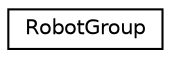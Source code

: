 digraph "Graphical Class Hierarchy"
{
 // LATEX_PDF_SIZE
  edge [fontname="Helvetica",fontsize="10",labelfontname="Helvetica",labelfontsize="10"];
  node [fontname="Helvetica",fontsize="10",shape=record];
  rankdir="LR";
  Node0 [label="RobotGroup",height=0.2,width=0.4,color="black", fillcolor="white", style="filled",URL="$classRobotGroup.html",tooltip="A group of one or more robots."];
}
